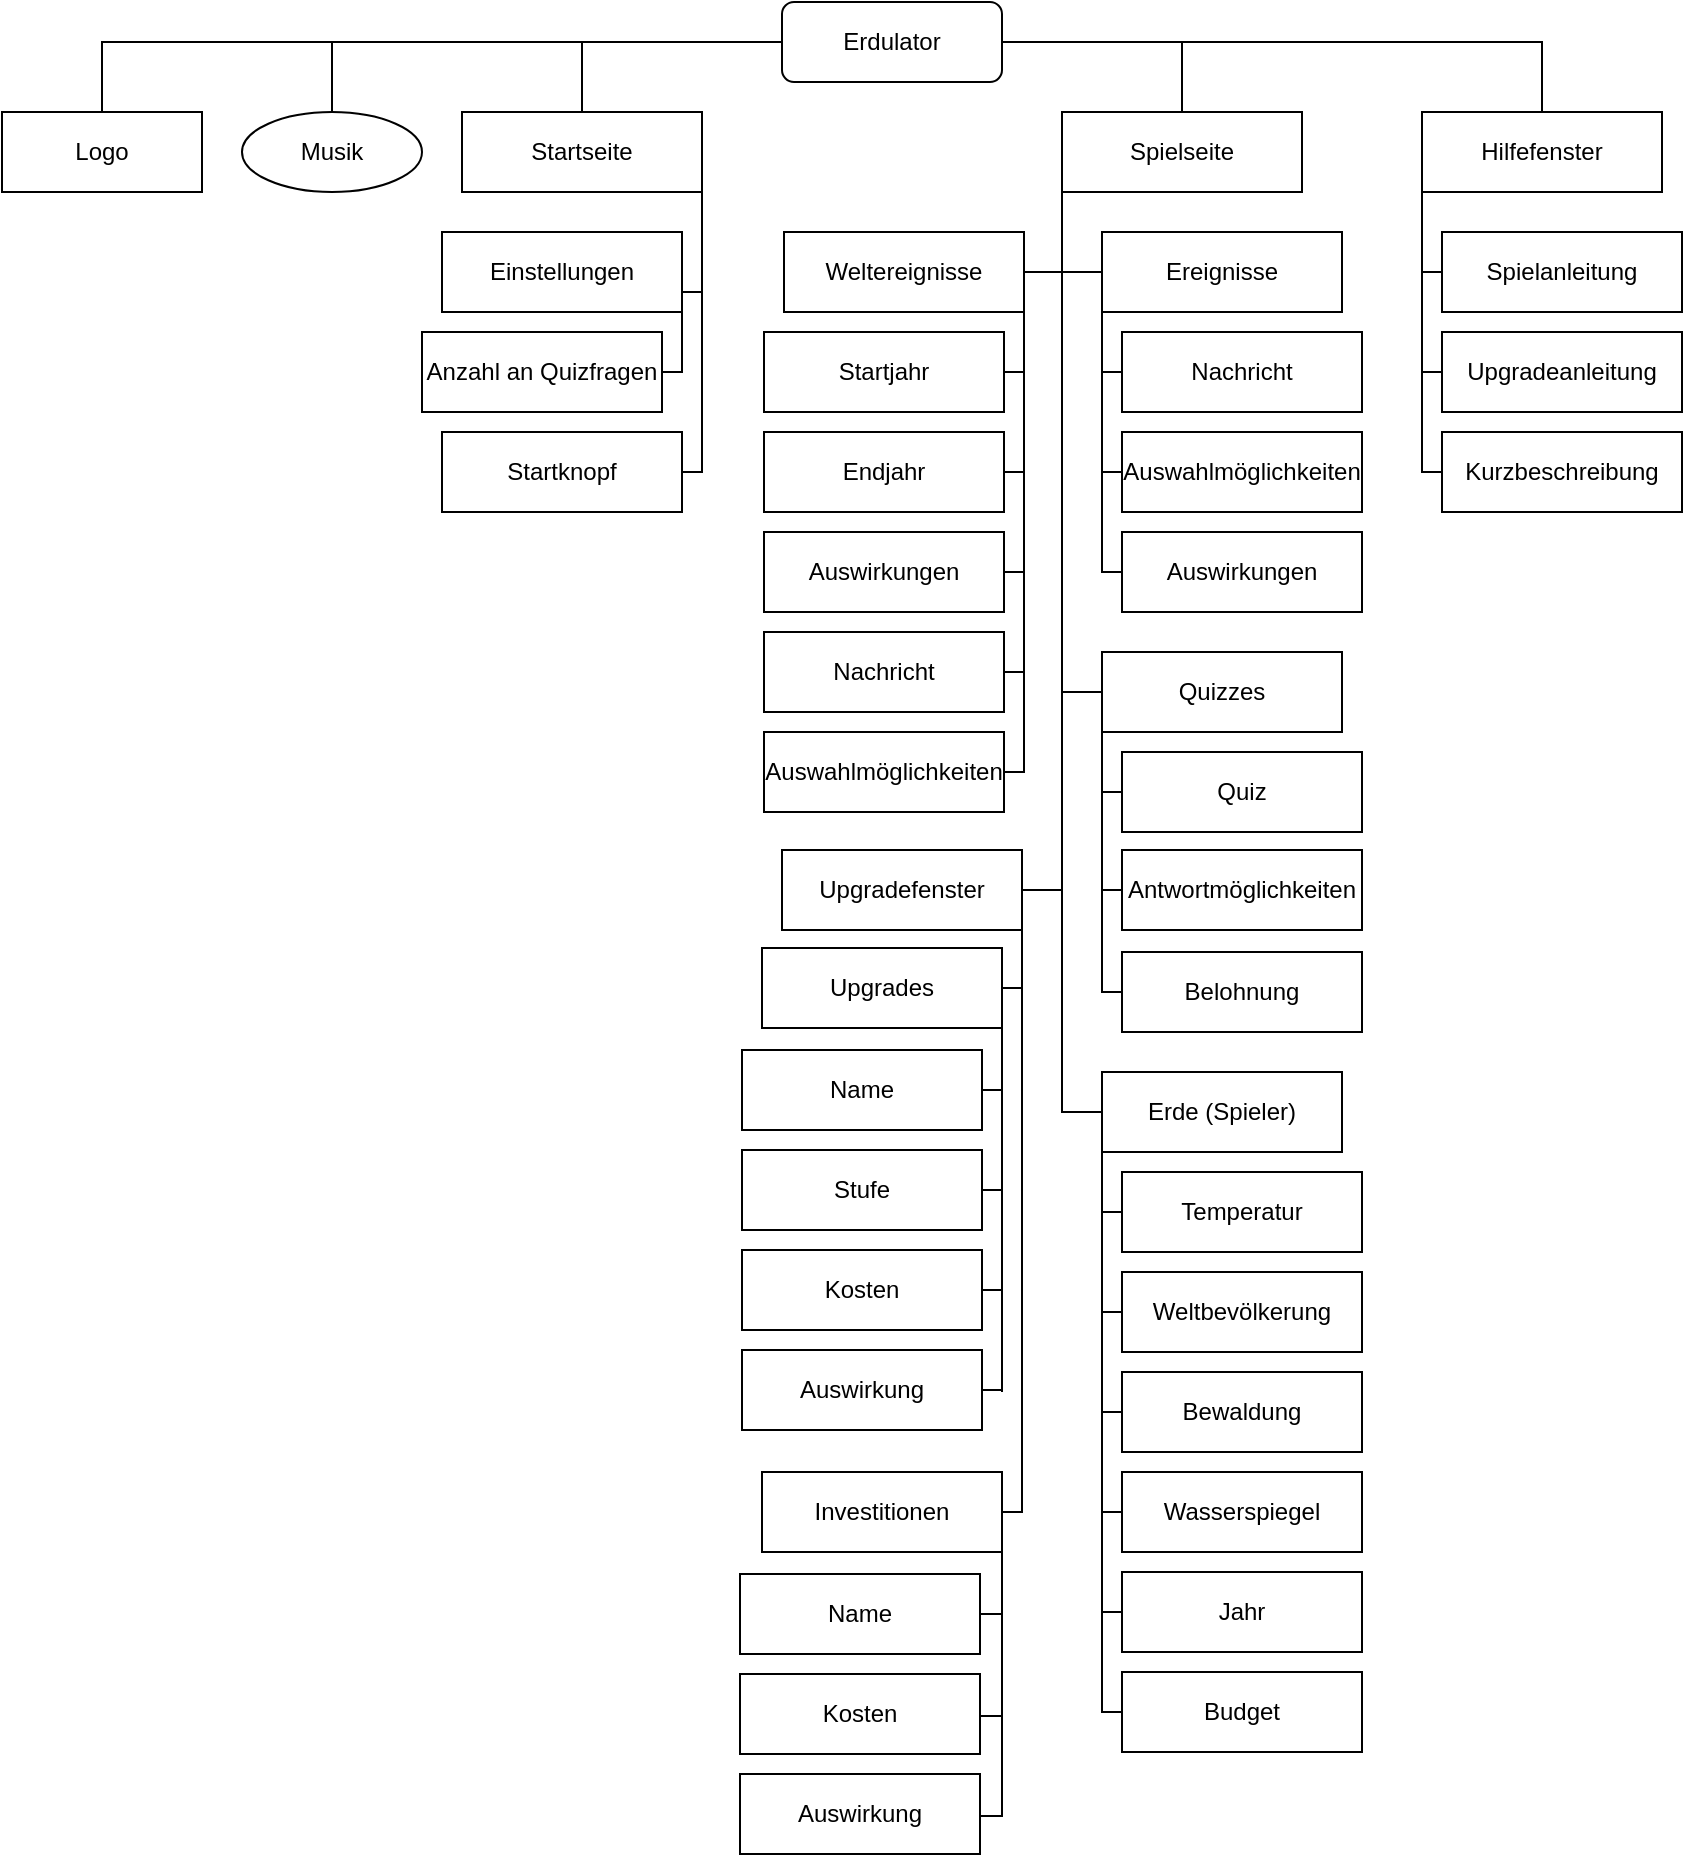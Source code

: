 <mxfile version="22.0.6" type="device">
  <diagram id="C5RBs43oDa-KdzZeNtuy" name="Page-1">
    <mxGraphModel dx="290" dy="638" grid="1" gridSize="10" guides="1" tooltips="1" connect="1" arrows="1" fold="1" page="1" pageScale="1" pageWidth="827" pageHeight="1169" math="0" shadow="0">
      <root>
        <mxCell id="WIyWlLk6GJQsqaUBKTNV-0" />
        <mxCell id="WIyWlLk6GJQsqaUBKTNV-1" parent="WIyWlLk6GJQsqaUBKTNV-0" />
        <mxCell id="JnqXATEvQ3b5ICHeDbmd-0" value="Erdulator" style="rounded=1;whiteSpace=wrap;html=1;" parent="WIyWlLk6GJQsqaUBKTNV-1" vertex="1">
          <mxGeometry x="1250" y="15" width="110" height="40" as="geometry" />
        </mxCell>
        <mxCell id="JnqXATEvQ3b5ICHeDbmd-1" value="Startseite" style="rounded=0;whiteSpace=wrap;html=1;" parent="WIyWlLk6GJQsqaUBKTNV-1" vertex="1">
          <mxGeometry x="1090" y="70" width="120" height="40" as="geometry" />
        </mxCell>
        <mxCell id="JnqXATEvQ3b5ICHeDbmd-3" value="Musik" style="ellipse;whiteSpace=wrap;html=1;" parent="WIyWlLk6GJQsqaUBKTNV-1" vertex="1">
          <mxGeometry x="980" y="70" width="90" height="40" as="geometry" />
        </mxCell>
        <mxCell id="JnqXATEvQ3b5ICHeDbmd-4" value="Logo" style="rounded=0;whiteSpace=wrap;html=1;" parent="WIyWlLk6GJQsqaUBKTNV-1" vertex="1">
          <mxGeometry x="860" y="70" width="100" height="40" as="geometry" />
        </mxCell>
        <mxCell id="JnqXATEvQ3b5ICHeDbmd-5" value="Spielseite" style="rounded=0;whiteSpace=wrap;html=1;" parent="WIyWlLk6GJQsqaUBKTNV-1" vertex="1">
          <mxGeometry x="1390" y="70" width="120" height="40" as="geometry" />
        </mxCell>
        <mxCell id="JnqXATEvQ3b5ICHeDbmd-6" value="Ereignisse" style="rounded=0;whiteSpace=wrap;html=1;" parent="WIyWlLk6GJQsqaUBKTNV-1" vertex="1">
          <mxGeometry x="1410" y="130" width="120" height="40" as="geometry" />
        </mxCell>
        <mxCell id="JnqXATEvQ3b5ICHeDbmd-7" value="Quizzes" style="rounded=0;whiteSpace=wrap;html=1;" parent="WIyWlLk6GJQsqaUBKTNV-1" vertex="1">
          <mxGeometry x="1410" y="340" width="120" height="40" as="geometry" />
        </mxCell>
        <mxCell id="JnqXATEvQ3b5ICHeDbmd-8" value="Weltereignisse" style="rounded=0;whiteSpace=wrap;html=1;" parent="WIyWlLk6GJQsqaUBKTNV-1" vertex="1">
          <mxGeometry x="1251" y="130" width="120" height="40" as="geometry" />
        </mxCell>
        <mxCell id="JnqXATEvQ3b5ICHeDbmd-9" value="Upgradefenster" style="rounded=0;whiteSpace=wrap;html=1;" parent="WIyWlLk6GJQsqaUBKTNV-1" vertex="1">
          <mxGeometry x="1250" y="439" width="120" height="40" as="geometry" />
        </mxCell>
        <mxCell id="JnqXATEvQ3b5ICHeDbmd-10" value="Hilfefenster" style="rounded=0;whiteSpace=wrap;html=1;" parent="WIyWlLk6GJQsqaUBKTNV-1" vertex="1">
          <mxGeometry x="1570" y="70" width="120" height="40" as="geometry" />
        </mxCell>
        <mxCell id="JnqXATEvQ3b5ICHeDbmd-12" value="Einstellungen" style="rounded=0;whiteSpace=wrap;html=1;" parent="WIyWlLk6GJQsqaUBKTNV-1" vertex="1">
          <mxGeometry x="1080" y="130" width="120" height="40" as="geometry" />
        </mxCell>
        <mxCell id="JnqXATEvQ3b5ICHeDbmd-14" value="Anzahl an Quizfragen" style="rounded=0;whiteSpace=wrap;html=1;" parent="WIyWlLk6GJQsqaUBKTNV-1" vertex="1">
          <mxGeometry x="1070" y="180" width="120" height="40" as="geometry" />
        </mxCell>
        <mxCell id="JnqXATEvQ3b5ICHeDbmd-15" value="" style="endArrow=none;html=1;rounded=0;exitX=1;exitY=0.5;exitDx=0;exitDy=0;entryX=1;entryY=1;entryDx=0;entryDy=0;" parent="WIyWlLk6GJQsqaUBKTNV-1" source="JnqXATEvQ3b5ICHeDbmd-12" target="JnqXATEvQ3b5ICHeDbmd-1" edge="1">
          <mxGeometry width="50" height="50" relative="1" as="geometry">
            <mxPoint x="1180" y="330" as="sourcePoint" />
            <mxPoint x="1210" y="130" as="targetPoint" />
            <Array as="points">
              <mxPoint x="1200" y="160" />
              <mxPoint x="1210" y="160" />
              <mxPoint x="1210" y="150" />
            </Array>
          </mxGeometry>
        </mxCell>
        <mxCell id="JnqXATEvQ3b5ICHeDbmd-17" value="" style="endArrow=none;html=1;rounded=0;entryX=0;entryY=0.5;entryDx=0;entryDy=0;exitX=0.5;exitY=0;exitDx=0;exitDy=0;" parent="WIyWlLk6GJQsqaUBKTNV-1" source="JnqXATEvQ3b5ICHeDbmd-1" target="JnqXATEvQ3b5ICHeDbmd-0" edge="1">
          <mxGeometry width="50" height="50" relative="1" as="geometry">
            <mxPoint x="960" y="330" as="sourcePoint" />
            <mxPoint x="1010" y="280" as="targetPoint" />
            <Array as="points">
              <mxPoint x="1150" y="35" />
            </Array>
          </mxGeometry>
        </mxCell>
        <mxCell id="JnqXATEvQ3b5ICHeDbmd-18" value="" style="endArrow=none;html=1;rounded=0;entryX=1;entryY=1;entryDx=0;entryDy=0;exitX=1;exitY=0.5;exitDx=0;exitDy=0;" parent="WIyWlLk6GJQsqaUBKTNV-1" source="JnqXATEvQ3b5ICHeDbmd-14" target="JnqXATEvQ3b5ICHeDbmd-12" edge="1">
          <mxGeometry width="50" height="50" relative="1" as="geometry">
            <mxPoint x="1190" y="210" as="sourcePoint" />
            <mxPoint x="1160" y="195" as="targetPoint" />
            <Array as="points">
              <mxPoint x="1200" y="200" />
            </Array>
          </mxGeometry>
        </mxCell>
        <mxCell id="JnqXATEvQ3b5ICHeDbmd-19" value="Startknopf" style="rounded=0;whiteSpace=wrap;html=1;" parent="WIyWlLk6GJQsqaUBKTNV-1" vertex="1">
          <mxGeometry x="1080" y="230" width="120" height="40" as="geometry" />
        </mxCell>
        <mxCell id="JnqXATEvQ3b5ICHeDbmd-20" value="" style="endArrow=none;html=1;rounded=0;exitX=1;exitY=0.5;exitDx=0;exitDy=0;" parent="WIyWlLk6GJQsqaUBKTNV-1" source="JnqXATEvQ3b5ICHeDbmd-19" edge="1">
          <mxGeometry width="50" height="50" relative="1" as="geometry">
            <mxPoint x="1110" y="260" as="sourcePoint" />
            <mxPoint x="1210" y="120" as="targetPoint" />
            <Array as="points">
              <mxPoint x="1210" y="250" />
            </Array>
          </mxGeometry>
        </mxCell>
        <mxCell id="JnqXATEvQ3b5ICHeDbmd-21" value="" style="endArrow=none;html=1;rounded=0;entryX=1;entryY=0.5;entryDx=0;entryDy=0;exitX=0.5;exitY=0;exitDx=0;exitDy=0;" parent="WIyWlLk6GJQsqaUBKTNV-1" source="JnqXATEvQ3b5ICHeDbmd-5" target="JnqXATEvQ3b5ICHeDbmd-0" edge="1">
          <mxGeometry width="50" height="50" relative="1" as="geometry">
            <mxPoint x="1270" y="320" as="sourcePoint" />
            <mxPoint x="1320" y="270" as="targetPoint" />
            <Array as="points">
              <mxPoint x="1450" y="35" />
            </Array>
          </mxGeometry>
        </mxCell>
        <mxCell id="JnqXATEvQ3b5ICHeDbmd-22" value="" style="endArrow=none;html=1;rounded=0;entryX=0;entryY=1;entryDx=0;entryDy=0;exitX=0;exitY=0.5;exitDx=0;exitDy=0;" parent="WIyWlLk6GJQsqaUBKTNV-1" source="JnqXATEvQ3b5ICHeDbmd-6" target="JnqXATEvQ3b5ICHeDbmd-5" edge="1">
          <mxGeometry width="50" height="50" relative="1" as="geometry">
            <mxPoint x="1270" y="320" as="sourcePoint" />
            <mxPoint x="1320" y="270" as="targetPoint" />
            <Array as="points">
              <mxPoint x="1390" y="150" />
            </Array>
          </mxGeometry>
        </mxCell>
        <mxCell id="JnqXATEvQ3b5ICHeDbmd-23" value="Nachricht" style="rounded=0;whiteSpace=wrap;html=1;" parent="WIyWlLk6GJQsqaUBKTNV-1" vertex="1">
          <mxGeometry x="1420" y="180" width="120" height="40" as="geometry" />
        </mxCell>
        <mxCell id="JnqXATEvQ3b5ICHeDbmd-24" value="Auswahlmöglichkeiten" style="rounded=0;whiteSpace=wrap;html=1;" parent="WIyWlLk6GJQsqaUBKTNV-1" vertex="1">
          <mxGeometry x="1420" y="230" width="120" height="40" as="geometry" />
        </mxCell>
        <mxCell id="JnqXATEvQ3b5ICHeDbmd-25" value="" style="endArrow=none;html=1;rounded=0;entryX=0;entryY=1;entryDx=0;entryDy=0;exitX=0;exitY=0.5;exitDx=0;exitDy=0;" parent="WIyWlLk6GJQsqaUBKTNV-1" source="JnqXATEvQ3b5ICHeDbmd-23" target="JnqXATEvQ3b5ICHeDbmd-6" edge="1">
          <mxGeometry width="50" height="50" relative="1" as="geometry">
            <mxPoint x="1280" y="320" as="sourcePoint" />
            <mxPoint x="1330" y="270" as="targetPoint" />
            <Array as="points">
              <mxPoint x="1410" y="200" />
            </Array>
          </mxGeometry>
        </mxCell>
        <mxCell id="JnqXATEvQ3b5ICHeDbmd-26" value="" style="endArrow=none;html=1;rounded=0;exitX=0;exitY=0.5;exitDx=0;exitDy=0;entryX=0;entryY=1;entryDx=0;entryDy=0;" parent="WIyWlLk6GJQsqaUBKTNV-1" source="JnqXATEvQ3b5ICHeDbmd-24" target="JnqXATEvQ3b5ICHeDbmd-6" edge="1">
          <mxGeometry width="50" height="50" relative="1" as="geometry">
            <mxPoint x="1280" y="320" as="sourcePoint" />
            <mxPoint x="1330" y="270" as="targetPoint" />
            <Array as="points">
              <mxPoint x="1410" y="250" />
            </Array>
          </mxGeometry>
        </mxCell>
        <mxCell id="JnqXATEvQ3b5ICHeDbmd-27" value="" style="endArrow=none;html=1;rounded=0;entryX=0;entryY=0.5;entryDx=0;entryDy=0;exitX=0;exitY=1;exitDx=0;exitDy=0;" parent="WIyWlLk6GJQsqaUBKTNV-1" source="JnqXATEvQ3b5ICHeDbmd-5" target="JnqXATEvQ3b5ICHeDbmd-7" edge="1">
          <mxGeometry width="50" height="50" relative="1" as="geometry">
            <mxPoint x="1270" y="430" as="sourcePoint" />
            <mxPoint x="1320" y="380" as="targetPoint" />
            <Array as="points">
              <mxPoint x="1390" y="440" />
              <mxPoint x="1390" y="360" />
            </Array>
          </mxGeometry>
        </mxCell>
        <mxCell id="JnqXATEvQ3b5ICHeDbmd-28" value="Quiz" style="rounded=0;whiteSpace=wrap;html=1;" parent="WIyWlLk6GJQsqaUBKTNV-1" vertex="1">
          <mxGeometry x="1420" y="390" width="120" height="40" as="geometry" />
        </mxCell>
        <mxCell id="JnqXATEvQ3b5ICHeDbmd-29" value="Antwortmöglichkeiten" style="rounded=0;whiteSpace=wrap;html=1;" parent="WIyWlLk6GJQsqaUBKTNV-1" vertex="1">
          <mxGeometry x="1420" y="439" width="120" height="40" as="geometry" />
        </mxCell>
        <mxCell id="JnqXATEvQ3b5ICHeDbmd-30" value="Auswirkungen" style="rounded=0;whiteSpace=wrap;html=1;" parent="WIyWlLk6GJQsqaUBKTNV-1" vertex="1">
          <mxGeometry x="1420" y="280" width="120" height="40" as="geometry" />
        </mxCell>
        <mxCell id="JnqXATEvQ3b5ICHeDbmd-31" value="" style="endArrow=none;html=1;rounded=0;" parent="WIyWlLk6GJQsqaUBKTNV-1" edge="1">
          <mxGeometry width="50" height="50" relative="1" as="geometry">
            <mxPoint x="1420" y="300" as="sourcePoint" />
            <mxPoint x="1410" y="240" as="targetPoint" />
            <Array as="points">
              <mxPoint x="1410" y="300" />
            </Array>
          </mxGeometry>
        </mxCell>
        <mxCell id="JnqXATEvQ3b5ICHeDbmd-32" value="Belohnung" style="rounded=0;whiteSpace=wrap;html=1;" parent="WIyWlLk6GJQsqaUBKTNV-1" vertex="1">
          <mxGeometry x="1420" y="490" width="120" height="40" as="geometry" />
        </mxCell>
        <mxCell id="JnqXATEvQ3b5ICHeDbmd-33" value="" style="endArrow=none;html=1;rounded=0;exitX=0;exitY=1;exitDx=0;exitDy=0;entryX=0;entryY=0.5;entryDx=0;entryDy=0;" parent="WIyWlLk6GJQsqaUBKTNV-1" source="JnqXATEvQ3b5ICHeDbmd-7" target="JnqXATEvQ3b5ICHeDbmd-28" edge="1">
          <mxGeometry width="50" height="50" relative="1" as="geometry">
            <mxPoint x="1210" y="440" as="sourcePoint" />
            <mxPoint x="1260" y="390" as="targetPoint" />
            <Array as="points">
              <mxPoint x="1410" y="410" />
            </Array>
          </mxGeometry>
        </mxCell>
        <mxCell id="JnqXATEvQ3b5ICHeDbmd-34" value="" style="endArrow=none;html=1;rounded=0;exitX=0;exitY=0.5;exitDx=0;exitDy=0;" parent="WIyWlLk6GJQsqaUBKTNV-1" source="JnqXATEvQ3b5ICHeDbmd-29" edge="1">
          <mxGeometry width="50" height="50" relative="1" as="geometry">
            <mxPoint x="1410" y="460" as="sourcePoint" />
            <mxPoint x="1410" y="410" as="targetPoint" />
            <Array as="points">
              <mxPoint x="1410" y="459" />
            </Array>
          </mxGeometry>
        </mxCell>
        <mxCell id="JnqXATEvQ3b5ICHeDbmd-35" value="" style="endArrow=none;html=1;rounded=0;entryX=0;entryY=0.5;entryDx=0;entryDy=0;" parent="WIyWlLk6GJQsqaUBKTNV-1" target="JnqXATEvQ3b5ICHeDbmd-32" edge="1">
          <mxGeometry width="50" height="50" relative="1" as="geometry">
            <mxPoint x="1410" y="450" as="sourcePoint" />
            <mxPoint x="1260" y="390" as="targetPoint" />
            <Array as="points">
              <mxPoint x="1410" y="510" />
            </Array>
          </mxGeometry>
        </mxCell>
        <mxCell id="JnqXATEvQ3b5ICHeDbmd-36" value="Erde (Spieler)" style="rounded=0;whiteSpace=wrap;html=1;flipH=0;direction=east;flipV=1;" parent="WIyWlLk6GJQsqaUBKTNV-1" vertex="1">
          <mxGeometry x="1410" y="550" width="120" height="40" as="geometry" />
        </mxCell>
        <mxCell id="JnqXATEvQ3b5ICHeDbmd-37" value="" style="endArrow=none;html=1;rounded=0;exitX=0;exitY=0.5;exitDx=0;exitDy=0;" parent="WIyWlLk6GJQsqaUBKTNV-1" source="JnqXATEvQ3b5ICHeDbmd-36" edge="1">
          <mxGeometry width="50" height="50" relative="1" as="geometry">
            <mxPoint x="1300" y="640" as="sourcePoint" />
            <mxPoint x="1390" y="420" as="targetPoint" />
            <Array as="points">
              <mxPoint x="1390" y="570" />
            </Array>
          </mxGeometry>
        </mxCell>
        <mxCell id="JnqXATEvQ3b5ICHeDbmd-38" value="Temperatur" style="rounded=0;whiteSpace=wrap;html=1;" parent="WIyWlLk6GJQsqaUBKTNV-1" vertex="1">
          <mxGeometry x="1420" y="600" width="120" height="40" as="geometry" />
        </mxCell>
        <mxCell id="JnqXATEvQ3b5ICHeDbmd-39" value="Weltbevölkerung" style="rounded=0;whiteSpace=wrap;html=1;" parent="WIyWlLk6GJQsqaUBKTNV-1" vertex="1">
          <mxGeometry x="1420" y="650" width="120" height="40" as="geometry" />
        </mxCell>
        <mxCell id="JnqXATEvQ3b5ICHeDbmd-40" value="Bewaldung" style="rounded=0;whiteSpace=wrap;html=1;" parent="WIyWlLk6GJQsqaUBKTNV-1" vertex="1">
          <mxGeometry x="1420" y="700" width="120" height="40" as="geometry" />
        </mxCell>
        <mxCell id="JnqXATEvQ3b5ICHeDbmd-41" value="Wasserspiegel" style="rounded=0;whiteSpace=wrap;html=1;" parent="WIyWlLk6GJQsqaUBKTNV-1" vertex="1">
          <mxGeometry x="1420" y="750" width="120" height="40" as="geometry" />
        </mxCell>
        <mxCell id="JnqXATEvQ3b5ICHeDbmd-42" value="Jahr" style="rounded=0;whiteSpace=wrap;html=1;" parent="WIyWlLk6GJQsqaUBKTNV-1" vertex="1">
          <mxGeometry x="1420" y="800" width="120" height="40" as="geometry" />
        </mxCell>
        <mxCell id="JnqXATEvQ3b5ICHeDbmd-43" value="Budget" style="rounded=0;whiteSpace=wrap;html=1;" parent="WIyWlLk6GJQsqaUBKTNV-1" vertex="1">
          <mxGeometry x="1420" y="850" width="120" height="40" as="geometry" />
        </mxCell>
        <mxCell id="JnqXATEvQ3b5ICHeDbmd-44" value="" style="endArrow=none;html=1;rounded=0;exitX=0;exitY=0.5;exitDx=0;exitDy=0;entryX=0;entryY=1;entryDx=0;entryDy=0;" parent="WIyWlLk6GJQsqaUBKTNV-1" source="JnqXATEvQ3b5ICHeDbmd-38" target="JnqXATEvQ3b5ICHeDbmd-36" edge="1">
          <mxGeometry width="50" height="50" relative="1" as="geometry">
            <mxPoint x="1210" y="800" as="sourcePoint" />
            <mxPoint x="1390" y="570" as="targetPoint" />
            <Array as="points">
              <mxPoint x="1410" y="620" />
            </Array>
          </mxGeometry>
        </mxCell>
        <mxCell id="JnqXATEvQ3b5ICHeDbmd-45" value="" style="endArrow=none;html=1;rounded=0;entryX=0;entryY=0.5;entryDx=0;entryDy=0;" parent="WIyWlLk6GJQsqaUBKTNV-1" target="JnqXATEvQ3b5ICHeDbmd-39" edge="1">
          <mxGeometry width="50" height="50" relative="1" as="geometry">
            <mxPoint x="1410" y="610" as="sourcePoint" />
            <mxPoint x="1260" y="750" as="targetPoint" />
            <Array as="points">
              <mxPoint x="1410" y="670" />
            </Array>
          </mxGeometry>
        </mxCell>
        <mxCell id="JnqXATEvQ3b5ICHeDbmd-46" value="" style="endArrow=none;html=1;rounded=0;entryX=0;entryY=0.5;entryDx=0;entryDy=0;" parent="WIyWlLk6GJQsqaUBKTNV-1" target="JnqXATEvQ3b5ICHeDbmd-40" edge="1">
          <mxGeometry width="50" height="50" relative="1" as="geometry">
            <mxPoint x="1410" y="660" as="sourcePoint" />
            <mxPoint x="1260" y="750" as="targetPoint" />
            <Array as="points">
              <mxPoint x="1410" y="720" />
            </Array>
          </mxGeometry>
        </mxCell>
        <mxCell id="JnqXATEvQ3b5ICHeDbmd-47" value="" style="endArrow=none;html=1;rounded=0;entryX=0;entryY=0.5;entryDx=0;entryDy=0;" parent="WIyWlLk6GJQsqaUBKTNV-1" target="JnqXATEvQ3b5ICHeDbmd-41" edge="1">
          <mxGeometry width="50" height="50" relative="1" as="geometry">
            <mxPoint x="1410" y="720" as="sourcePoint" />
            <mxPoint x="1260" y="750" as="targetPoint" />
            <Array as="points">
              <mxPoint x="1410" y="770" />
            </Array>
          </mxGeometry>
        </mxCell>
        <mxCell id="JnqXATEvQ3b5ICHeDbmd-48" value="" style="endArrow=none;html=1;rounded=0;entryX=0;entryY=0.5;entryDx=0;entryDy=0;" parent="WIyWlLk6GJQsqaUBKTNV-1" target="JnqXATEvQ3b5ICHeDbmd-42" edge="1">
          <mxGeometry width="50" height="50" relative="1" as="geometry">
            <mxPoint x="1410" y="770" as="sourcePoint" />
            <mxPoint x="1260" y="750" as="targetPoint" />
            <Array as="points">
              <mxPoint x="1410" y="820" />
            </Array>
          </mxGeometry>
        </mxCell>
        <mxCell id="JnqXATEvQ3b5ICHeDbmd-49" value="" style="endArrow=none;html=1;rounded=0;entryX=0;entryY=0.5;entryDx=0;entryDy=0;" parent="WIyWlLk6GJQsqaUBKTNV-1" target="JnqXATEvQ3b5ICHeDbmd-43" edge="1">
          <mxGeometry width="50" height="50" relative="1" as="geometry">
            <mxPoint x="1410" y="810" as="sourcePoint" />
            <mxPoint x="1260" y="750" as="targetPoint" />
            <Array as="points">
              <mxPoint x="1410" y="870" />
            </Array>
          </mxGeometry>
        </mxCell>
        <mxCell id="JnqXATEvQ3b5ICHeDbmd-51" value="Upgrades" style="rounded=0;whiteSpace=wrap;html=1;flipH=0;" parent="WIyWlLk6GJQsqaUBKTNV-1" vertex="1">
          <mxGeometry x="1240" y="488" width="120" height="40" as="geometry" />
        </mxCell>
        <mxCell id="JnqXATEvQ3b5ICHeDbmd-52" value="Investitionen" style="rounded=0;whiteSpace=wrap;html=1;flipH=0;" parent="WIyWlLk6GJQsqaUBKTNV-1" vertex="1">
          <mxGeometry x="1240" y="750" width="120" height="40" as="geometry" />
        </mxCell>
        <mxCell id="JnqXATEvQ3b5ICHeDbmd-58" value="" style="endArrow=none;html=1;rounded=0;exitX=1;exitY=0.5;exitDx=0;exitDy=0;entryX=0;entryY=1;entryDx=0;entryDy=0;" parent="WIyWlLk6GJQsqaUBKTNV-1" source="JnqXATEvQ3b5ICHeDbmd-8" target="JnqXATEvQ3b5ICHeDbmd-5" edge="1">
          <mxGeometry width="50" height="50" relative="1" as="geometry">
            <mxPoint x="1480" y="300" as="sourcePoint" />
            <mxPoint x="1380" y="163" as="targetPoint" />
            <Array as="points">
              <mxPoint x="1390" y="150" />
            </Array>
          </mxGeometry>
        </mxCell>
        <mxCell id="JnqXATEvQ3b5ICHeDbmd-59" value="" style="endArrow=none;html=1;rounded=0;entryX=1;entryY=1;entryDx=0;entryDy=0;exitX=1;exitY=0.5;exitDx=0;exitDy=0;" parent="WIyWlLk6GJQsqaUBKTNV-1" source="JnqXATEvQ3b5ICHeDbmd-60" target="JnqXATEvQ3b5ICHeDbmd-8" edge="1">
          <mxGeometry width="50" height="50" relative="1" as="geometry">
            <mxPoint x="1421" y="260" as="sourcePoint" />
            <mxPoint x="1521" y="250" as="targetPoint" />
            <Array as="points">
              <mxPoint x="1371" y="200" />
            </Array>
          </mxGeometry>
        </mxCell>
        <mxCell id="JnqXATEvQ3b5ICHeDbmd-60" value="Startjahr" style="rounded=0;whiteSpace=wrap;html=1;" parent="WIyWlLk6GJQsqaUBKTNV-1" vertex="1">
          <mxGeometry x="1241" y="180" width="120" height="40" as="geometry" />
        </mxCell>
        <mxCell id="JnqXATEvQ3b5ICHeDbmd-61" value="Endjahr" style="rounded=0;whiteSpace=wrap;html=1;" parent="WIyWlLk6GJQsqaUBKTNV-1" vertex="1">
          <mxGeometry x="1241" y="230" width="120" height="40" as="geometry" />
        </mxCell>
        <mxCell id="JnqXATEvQ3b5ICHeDbmd-62" value="Auswirkungen" style="rounded=0;whiteSpace=wrap;html=1;" parent="WIyWlLk6GJQsqaUBKTNV-1" vertex="1">
          <mxGeometry x="1241" y="280" width="120" height="40" as="geometry" />
        </mxCell>
        <mxCell id="JnqXATEvQ3b5ICHeDbmd-63" value="Nachricht" style="rounded=0;whiteSpace=wrap;html=1;" parent="WIyWlLk6GJQsqaUBKTNV-1" vertex="1">
          <mxGeometry x="1241" y="330" width="120" height="40" as="geometry" />
        </mxCell>
        <mxCell id="JnqXATEvQ3b5ICHeDbmd-64" value="Auswahlmöglichkeiten" style="rounded=0;whiteSpace=wrap;html=1;" parent="WIyWlLk6GJQsqaUBKTNV-1" vertex="1">
          <mxGeometry x="1241" y="380" width="120" height="40" as="geometry" />
        </mxCell>
        <mxCell id="JnqXATEvQ3b5ICHeDbmd-65" value="" style="endArrow=none;html=1;rounded=0;exitX=1;exitY=0.5;exitDx=0;exitDy=0;" parent="WIyWlLk6GJQsqaUBKTNV-1" source="JnqXATEvQ3b5ICHeDbmd-61" edge="1">
          <mxGeometry width="50" height="50" relative="1" as="geometry">
            <mxPoint x="1261" y="320" as="sourcePoint" />
            <mxPoint x="1371" y="200" as="targetPoint" />
            <Array as="points">
              <mxPoint x="1371" y="250" />
            </Array>
          </mxGeometry>
        </mxCell>
        <mxCell id="JnqXATEvQ3b5ICHeDbmd-66" value="" style="endArrow=none;html=1;rounded=0;exitX=1;exitY=0.5;exitDx=0;exitDy=0;" parent="WIyWlLk6GJQsqaUBKTNV-1" source="JnqXATEvQ3b5ICHeDbmd-62" edge="1">
          <mxGeometry width="50" height="50" relative="1" as="geometry">
            <mxPoint x="1201" y="465" as="sourcePoint" />
            <mxPoint x="1371" y="240" as="targetPoint" />
            <Array as="points">
              <mxPoint x="1371" y="300" />
            </Array>
          </mxGeometry>
        </mxCell>
        <mxCell id="JnqXATEvQ3b5ICHeDbmd-67" value="" style="endArrow=none;html=1;rounded=0;exitX=1;exitY=0.5;exitDx=0;exitDy=0;" parent="WIyWlLk6GJQsqaUBKTNV-1" source="JnqXATEvQ3b5ICHeDbmd-63" edge="1">
          <mxGeometry width="50" height="50" relative="1" as="geometry">
            <mxPoint x="1521" y="630" as="sourcePoint" />
            <mxPoint x="1371" y="290" as="targetPoint" />
            <Array as="points">
              <mxPoint x="1371" y="350" />
            </Array>
          </mxGeometry>
        </mxCell>
        <mxCell id="JnqXATEvQ3b5ICHeDbmd-68" value="" style="endArrow=none;html=1;rounded=0;exitX=1;exitY=0.5;exitDx=0;exitDy=0;" parent="WIyWlLk6GJQsqaUBKTNV-1" source="JnqXATEvQ3b5ICHeDbmd-64" edge="1">
          <mxGeometry width="50" height="50" relative="1" as="geometry">
            <mxPoint x="1371" y="420" as="sourcePoint" />
            <mxPoint x="1371" y="350" as="targetPoint" />
            <Array as="points">
              <mxPoint x="1371" y="400" />
            </Array>
          </mxGeometry>
        </mxCell>
        <mxCell id="JnqXATEvQ3b5ICHeDbmd-69" value="Name" style="rounded=0;whiteSpace=wrap;html=1;flipH=0;" parent="WIyWlLk6GJQsqaUBKTNV-1" vertex="1">
          <mxGeometry x="1230" y="539" width="120" height="40" as="geometry" />
        </mxCell>
        <mxCell id="JnqXATEvQ3b5ICHeDbmd-70" value="Stufe" style="rounded=0;whiteSpace=wrap;html=1;flipH=0;" parent="WIyWlLk6GJQsqaUBKTNV-1" vertex="1">
          <mxGeometry x="1230" y="589" width="120" height="40" as="geometry" />
        </mxCell>
        <mxCell id="JnqXATEvQ3b5ICHeDbmd-71" value="Kosten" style="rounded=0;whiteSpace=wrap;html=1;flipH=0;" parent="WIyWlLk6GJQsqaUBKTNV-1" vertex="1">
          <mxGeometry x="1230" y="639" width="120" height="40" as="geometry" />
        </mxCell>
        <mxCell id="JnqXATEvQ3b5ICHeDbmd-72" value="Auswirkung" style="rounded=0;whiteSpace=wrap;html=1;flipH=0;" parent="WIyWlLk6GJQsqaUBKTNV-1" vertex="1">
          <mxGeometry x="1230" y="689" width="120" height="40" as="geometry" />
        </mxCell>
        <mxCell id="JnqXATEvQ3b5ICHeDbmd-81" value="Auswirkung" style="rounded=0;whiteSpace=wrap;html=1;flipH=0;" parent="WIyWlLk6GJQsqaUBKTNV-1" vertex="1">
          <mxGeometry x="1229" y="901" width="120" height="40" as="geometry" />
        </mxCell>
        <mxCell id="JnqXATEvQ3b5ICHeDbmd-86" value="Spielanleitung" style="rounded=0;whiteSpace=wrap;html=1;" parent="WIyWlLk6GJQsqaUBKTNV-1" vertex="1">
          <mxGeometry x="1580" y="130" width="120" height="40" as="geometry" />
        </mxCell>
        <mxCell id="JnqXATEvQ3b5ICHeDbmd-87" value="" style="endArrow=none;html=1;rounded=0;exitX=0.5;exitY=0;exitDx=0;exitDy=0;entryX=1;entryY=0.5;entryDx=0;entryDy=0;" parent="WIyWlLk6GJQsqaUBKTNV-1" source="JnqXATEvQ3b5ICHeDbmd-10" target="JnqXATEvQ3b5ICHeDbmd-0" edge="1">
          <mxGeometry width="50" height="50" relative="1" as="geometry">
            <mxPoint x="1490" y="210" as="sourcePoint" />
            <mxPoint x="1510" y="30" as="targetPoint" />
            <Array as="points">
              <mxPoint x="1630" y="35" />
            </Array>
          </mxGeometry>
        </mxCell>
        <mxCell id="JnqXATEvQ3b5ICHeDbmd-88" value="" style="endArrow=none;html=1;rounded=0;entryX=0;entryY=1;entryDx=0;entryDy=0;exitX=0;exitY=0.5;exitDx=0;exitDy=0;" parent="WIyWlLk6GJQsqaUBKTNV-1" source="JnqXATEvQ3b5ICHeDbmd-86" target="JnqXATEvQ3b5ICHeDbmd-10" edge="1">
          <mxGeometry width="50" height="50" relative="1" as="geometry">
            <mxPoint x="1436" y="170" as="sourcePoint" />
            <mxPoint x="1486" y="120" as="targetPoint" />
            <Array as="points">
              <mxPoint x="1570" y="150" />
            </Array>
          </mxGeometry>
        </mxCell>
        <mxCell id="JnqXATEvQ3b5ICHeDbmd-89" value="Upgradeanleitung" style="rounded=0;whiteSpace=wrap;html=1;" parent="WIyWlLk6GJQsqaUBKTNV-1" vertex="1">
          <mxGeometry x="1580" y="180" width="120" height="40" as="geometry" />
        </mxCell>
        <mxCell id="JnqXATEvQ3b5ICHeDbmd-90" value="" style="endArrow=none;html=1;rounded=0;exitX=0;exitY=0.5;exitDx=0;exitDy=0;" parent="WIyWlLk6GJQsqaUBKTNV-1" source="JnqXATEvQ3b5ICHeDbmd-89" edge="1">
          <mxGeometry width="50" height="50" relative="1" as="geometry">
            <mxPoint x="1436" y="245" as="sourcePoint" />
            <mxPoint x="1570" y="150" as="targetPoint" />
            <Array as="points">
              <mxPoint x="1570" y="200" />
            </Array>
          </mxGeometry>
        </mxCell>
        <mxCell id="JnqXATEvQ3b5ICHeDbmd-91" value="Kurzbeschreibung" style="rounded=0;whiteSpace=wrap;html=1;" parent="WIyWlLk6GJQsqaUBKTNV-1" vertex="1">
          <mxGeometry x="1580" y="230" width="120" height="40" as="geometry" />
        </mxCell>
        <mxCell id="JnqXATEvQ3b5ICHeDbmd-92" value="" style="endArrow=none;html=1;rounded=0;exitX=0;exitY=0.5;exitDx=0;exitDy=0;" parent="WIyWlLk6GJQsqaUBKTNV-1" source="JnqXATEvQ3b5ICHeDbmd-91" edge="1">
          <mxGeometry width="50" height="50" relative="1" as="geometry">
            <mxPoint x="1436" y="320" as="sourcePoint" />
            <mxPoint x="1570" y="200" as="targetPoint" />
            <Array as="points">
              <mxPoint x="1570" y="250" />
            </Array>
          </mxGeometry>
        </mxCell>
        <mxCell id="JnqXATEvQ3b5ICHeDbmd-95" value="" style="endArrow=none;html=1;rounded=0;exitX=0.5;exitY=0;exitDx=0;exitDy=0;entryX=0;entryY=0.5;entryDx=0;entryDy=0;" parent="WIyWlLk6GJQsqaUBKTNV-1" source="JnqXATEvQ3b5ICHeDbmd-3" target="JnqXATEvQ3b5ICHeDbmd-0" edge="1">
          <mxGeometry width="50" height="50" relative="1" as="geometry">
            <mxPoint x="1320" y="310" as="sourcePoint" />
            <mxPoint x="1370" y="260" as="targetPoint" />
            <Array as="points">
              <mxPoint x="1025" y="35" />
            </Array>
          </mxGeometry>
        </mxCell>
        <mxCell id="JnqXATEvQ3b5ICHeDbmd-96" value="" style="endArrow=none;html=1;rounded=0;exitX=0;exitY=0.5;exitDx=0;exitDy=0;entryX=0.5;entryY=0;entryDx=0;entryDy=0;" parent="WIyWlLk6GJQsqaUBKTNV-1" source="JnqXATEvQ3b5ICHeDbmd-0" target="JnqXATEvQ3b5ICHeDbmd-4" edge="1">
          <mxGeometry width="50" height="50" relative="1" as="geometry">
            <mxPoint x="1320" y="310" as="sourcePoint" />
            <mxPoint x="1370" y="260" as="targetPoint" />
            <Array as="points">
              <mxPoint x="910" y="35" />
            </Array>
          </mxGeometry>
        </mxCell>
        <mxCell id="JnqXATEvQ3b5ICHeDbmd-78" value="Name" style="rounded=0;whiteSpace=wrap;html=1;flipH=0;" parent="WIyWlLk6GJQsqaUBKTNV-1" vertex="1">
          <mxGeometry x="1229" y="801" width="120" height="40" as="geometry" />
        </mxCell>
        <mxCell id="JnqXATEvQ3b5ICHeDbmd-80" value="Kosten" style="rounded=0;whiteSpace=wrap;html=1;flipH=0;" parent="WIyWlLk6GJQsqaUBKTNV-1" vertex="1">
          <mxGeometry x="1229" y="851" width="120" height="40" as="geometry" />
        </mxCell>
        <mxCell id="JnqXATEvQ3b5ICHeDbmd-99" value="" style="endArrow=none;html=1;rounded=0;entryX=1;entryY=0.5;entryDx=0;entryDy=0;" parent="WIyWlLk6GJQsqaUBKTNV-1" target="JnqXATEvQ3b5ICHeDbmd-9" edge="1">
          <mxGeometry width="50" height="50" relative="1" as="geometry">
            <mxPoint x="1390" y="459" as="sourcePoint" />
            <mxPoint x="1380" y="360" as="targetPoint" />
          </mxGeometry>
        </mxCell>
        <mxCell id="JnqXATEvQ3b5ICHeDbmd-100" value="" style="endArrow=none;html=1;rounded=0;entryX=1;entryY=0.5;entryDx=0;entryDy=0;exitX=1;exitY=1;exitDx=0;exitDy=0;" parent="WIyWlLk6GJQsqaUBKTNV-1" target="JnqXATEvQ3b5ICHeDbmd-52" edge="1" source="JnqXATEvQ3b5ICHeDbmd-9">
          <mxGeometry width="50" height="50" relative="1" as="geometry">
            <mxPoint x="1370" y="580" as="sourcePoint" />
            <mxPoint x="1380" y="360" as="targetPoint" />
            <Array as="points">
              <mxPoint x="1370" y="770" />
            </Array>
          </mxGeometry>
        </mxCell>
        <mxCell id="JnqXATEvQ3b5ICHeDbmd-103" value="" style="endArrow=none;html=1;rounded=0;exitX=1;exitY=0.5;exitDx=0;exitDy=0;entryX=1;entryY=1;entryDx=0;entryDy=0;" parent="WIyWlLk6GJQsqaUBKTNV-1" source="JnqXATEvQ3b5ICHeDbmd-78" target="JnqXATEvQ3b5ICHeDbmd-52" edge="1">
          <mxGeometry width="50" height="50" relative="1" as="geometry">
            <mxPoint x="1349" y="830" as="sourcePoint" />
            <mxPoint x="1359" y="791" as="targetPoint" />
            <Array as="points">
              <mxPoint x="1360" y="821" />
            </Array>
          </mxGeometry>
        </mxCell>
        <mxCell id="JnqXATEvQ3b5ICHeDbmd-104" value="" style="endArrow=none;html=1;rounded=0;exitX=1;exitY=0.5;exitDx=0;exitDy=0;entryX=1;entryY=1;entryDx=0;entryDy=0;" parent="WIyWlLk6GJQsqaUBKTNV-1" edge="1">
          <mxGeometry width="50" height="50" relative="1" as="geometry">
            <mxPoint x="1349" y="872" as="sourcePoint" />
            <mxPoint x="1360" y="841" as="targetPoint" />
            <Array as="points">
              <mxPoint x="1360" y="872" />
            </Array>
          </mxGeometry>
        </mxCell>
        <mxCell id="JnqXATEvQ3b5ICHeDbmd-105" value="" style="endArrow=none;html=1;rounded=0;exitX=1;exitY=0.5;exitDx=0;exitDy=0;entryX=1;entryY=1;entryDx=0;entryDy=0;" parent="WIyWlLk6GJQsqaUBKTNV-1" target="JnqXATEvQ3b5ICHeDbmd-52" edge="1">
          <mxGeometry width="50" height="50" relative="1" as="geometry">
            <mxPoint x="1349" y="922" as="sourcePoint" />
            <mxPoint x="1359" y="791" as="targetPoint" />
            <Array as="points">
              <mxPoint x="1360" y="922" />
            </Array>
          </mxGeometry>
        </mxCell>
        <mxCell id="JnqXATEvQ3b5ICHeDbmd-107" value="" style="endArrow=none;html=1;rounded=0;exitX=1;exitY=0.5;exitDx=0;exitDy=0;" parent="WIyWlLk6GJQsqaUBKTNV-1" source="JnqXATEvQ3b5ICHeDbmd-72" edge="1">
          <mxGeometry width="50" height="50" relative="1" as="geometry">
            <mxPoint x="1360" y="739" as="sourcePoint" />
            <mxPoint x="1360" y="709" as="targetPoint" />
          </mxGeometry>
        </mxCell>
        <mxCell id="JnqXATEvQ3b5ICHeDbmd-108" value="" style="endArrow=none;html=1;rounded=0;exitX=1;exitY=0.5;exitDx=0;exitDy=0;" parent="WIyWlLk6GJQsqaUBKTNV-1" edge="1" source="JnqXATEvQ3b5ICHeDbmd-71">
          <mxGeometry width="50" height="50" relative="1" as="geometry">
            <mxPoint x="1360" y="659" as="sourcePoint" />
            <mxPoint x="1360" y="659" as="targetPoint" />
          </mxGeometry>
        </mxCell>
        <mxCell id="JnqXATEvQ3b5ICHeDbmd-110" value="" style="endArrow=none;html=1;rounded=0;exitX=1;exitY=0.5;exitDx=0;exitDy=0;" parent="WIyWlLk6GJQsqaUBKTNV-1" edge="1" source="JnqXATEvQ3b5ICHeDbmd-70">
          <mxGeometry width="50" height="50" relative="1" as="geometry">
            <mxPoint x="1360" y="608.88" as="sourcePoint" />
            <mxPoint x="1360" y="609" as="targetPoint" />
          </mxGeometry>
        </mxCell>
        <mxCell id="JnqXATEvQ3b5ICHeDbmd-112" value="" style="endArrow=none;html=1;rounded=0;entryX=1;entryY=1;entryDx=0;entryDy=0;" parent="WIyWlLk6GJQsqaUBKTNV-1" target="JnqXATEvQ3b5ICHeDbmd-51" edge="1">
          <mxGeometry width="50" height="50" relative="1" as="geometry">
            <mxPoint x="1360" y="709" as="sourcePoint" />
            <mxPoint x="1410" y="459" as="targetPoint" />
          </mxGeometry>
        </mxCell>
        <mxCell id="_OiPGWcsr8WumvfkkW1A-0" value="" style="endArrow=none;html=1;rounded=0;exitX=1;exitY=0.5;exitDx=0;exitDy=0;" edge="1" parent="WIyWlLk6GJQsqaUBKTNV-1" source="JnqXATEvQ3b5ICHeDbmd-69">
          <mxGeometry width="50" height="50" relative="1" as="geometry">
            <mxPoint x="1340" y="710" as="sourcePoint" />
            <mxPoint x="1360" y="559" as="targetPoint" />
          </mxGeometry>
        </mxCell>
        <mxCell id="_OiPGWcsr8WumvfkkW1A-1" value="" style="endArrow=none;html=1;rounded=0;entryX=1;entryY=1;entryDx=0;entryDy=0;" edge="1" parent="WIyWlLk6GJQsqaUBKTNV-1" target="JnqXATEvQ3b5ICHeDbmd-51">
          <mxGeometry width="50" height="50" relative="1" as="geometry">
            <mxPoint x="1360" y="710" as="sourcePoint" />
            <mxPoint x="1310" y="550" as="targetPoint" />
          </mxGeometry>
        </mxCell>
        <mxCell id="_OiPGWcsr8WumvfkkW1A-2" value="" style="endArrow=none;html=1;rounded=0;entryX=1;entryY=1;entryDx=0;entryDy=0;exitX=1;exitY=0.5;exitDx=0;exitDy=0;" edge="1" parent="WIyWlLk6GJQsqaUBKTNV-1" source="JnqXATEvQ3b5ICHeDbmd-51" target="JnqXATEvQ3b5ICHeDbmd-9">
          <mxGeometry width="50" height="50" relative="1" as="geometry">
            <mxPoint x="1370" y="500" as="sourcePoint" />
            <mxPoint x="1350" y="470" as="targetPoint" />
            <Array as="points">
              <mxPoint x="1370" y="508" />
            </Array>
          </mxGeometry>
        </mxCell>
      </root>
    </mxGraphModel>
  </diagram>
</mxfile>
